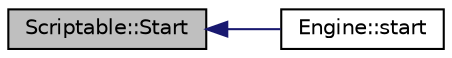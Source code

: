 digraph "Scriptable::Start"
{
  edge [fontname="Helvetica",fontsize="10",labelfontname="Helvetica",labelfontsize="10"];
  node [fontname="Helvetica",fontsize="10",shape=record];
  rankdir="LR";
  Node20 [label="Scriptable::Start",height=0.2,width=0.4,color="black", fillcolor="grey75", style="filled", fontcolor="black"];
  Node20 -> Node21 [dir="back",color="midnightblue",fontsize="10",style="solid",fontname="Helvetica"];
  Node21 [label="Engine::start",height=0.2,width=0.4,color="black", fillcolor="white", style="filled",URL="$class_engine.html#a4d8066dd213a03f5420d1bf60f150ca7"];
}
